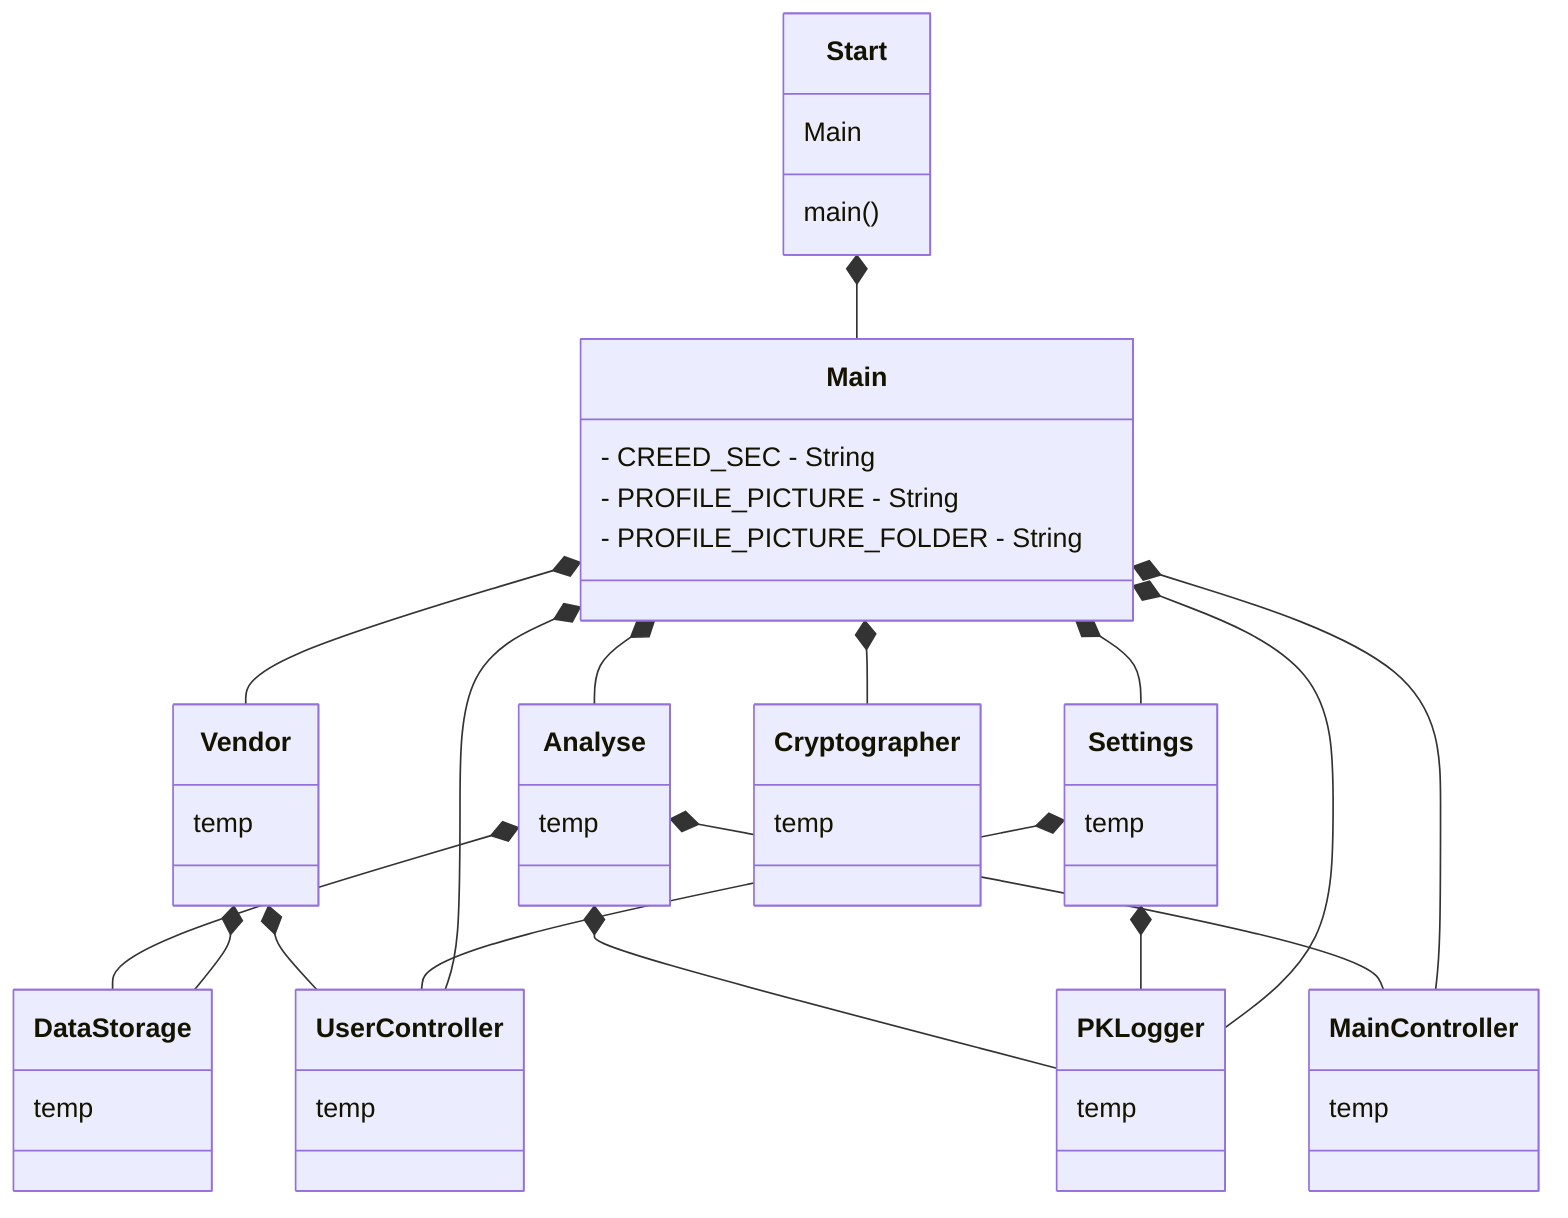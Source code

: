classDiagram
    Start: Main
    Start: main()

    Main: - CREED_SEC - String
    Main: - PROFILE_PICTURE - String
    Main: - PROFILE_PICTURE_FOLDER - String

    Vendor: temp
    Analyse: temp
    MainController: temp
    UserController: temp
    PKLogger: temp
    Settings: temp
    Cryptographer: temp
    DataStorage: temp

    Start *-- Main
    Main *--Vendor
    Main *-- Analyse
    Main *-- Settings
    Main *-- MainController
    Main *-- UserController
    Main *-- PKLogger
    Main *-- Cryptographer

    Settings*--PKLogger
    Settings*--UserController

    Vendor *-- DataStorage
    Vendor *-- UserController

    Analyse *-- PKLogger
    Analyse *-- DataStorage
    Analyse *-- MainController